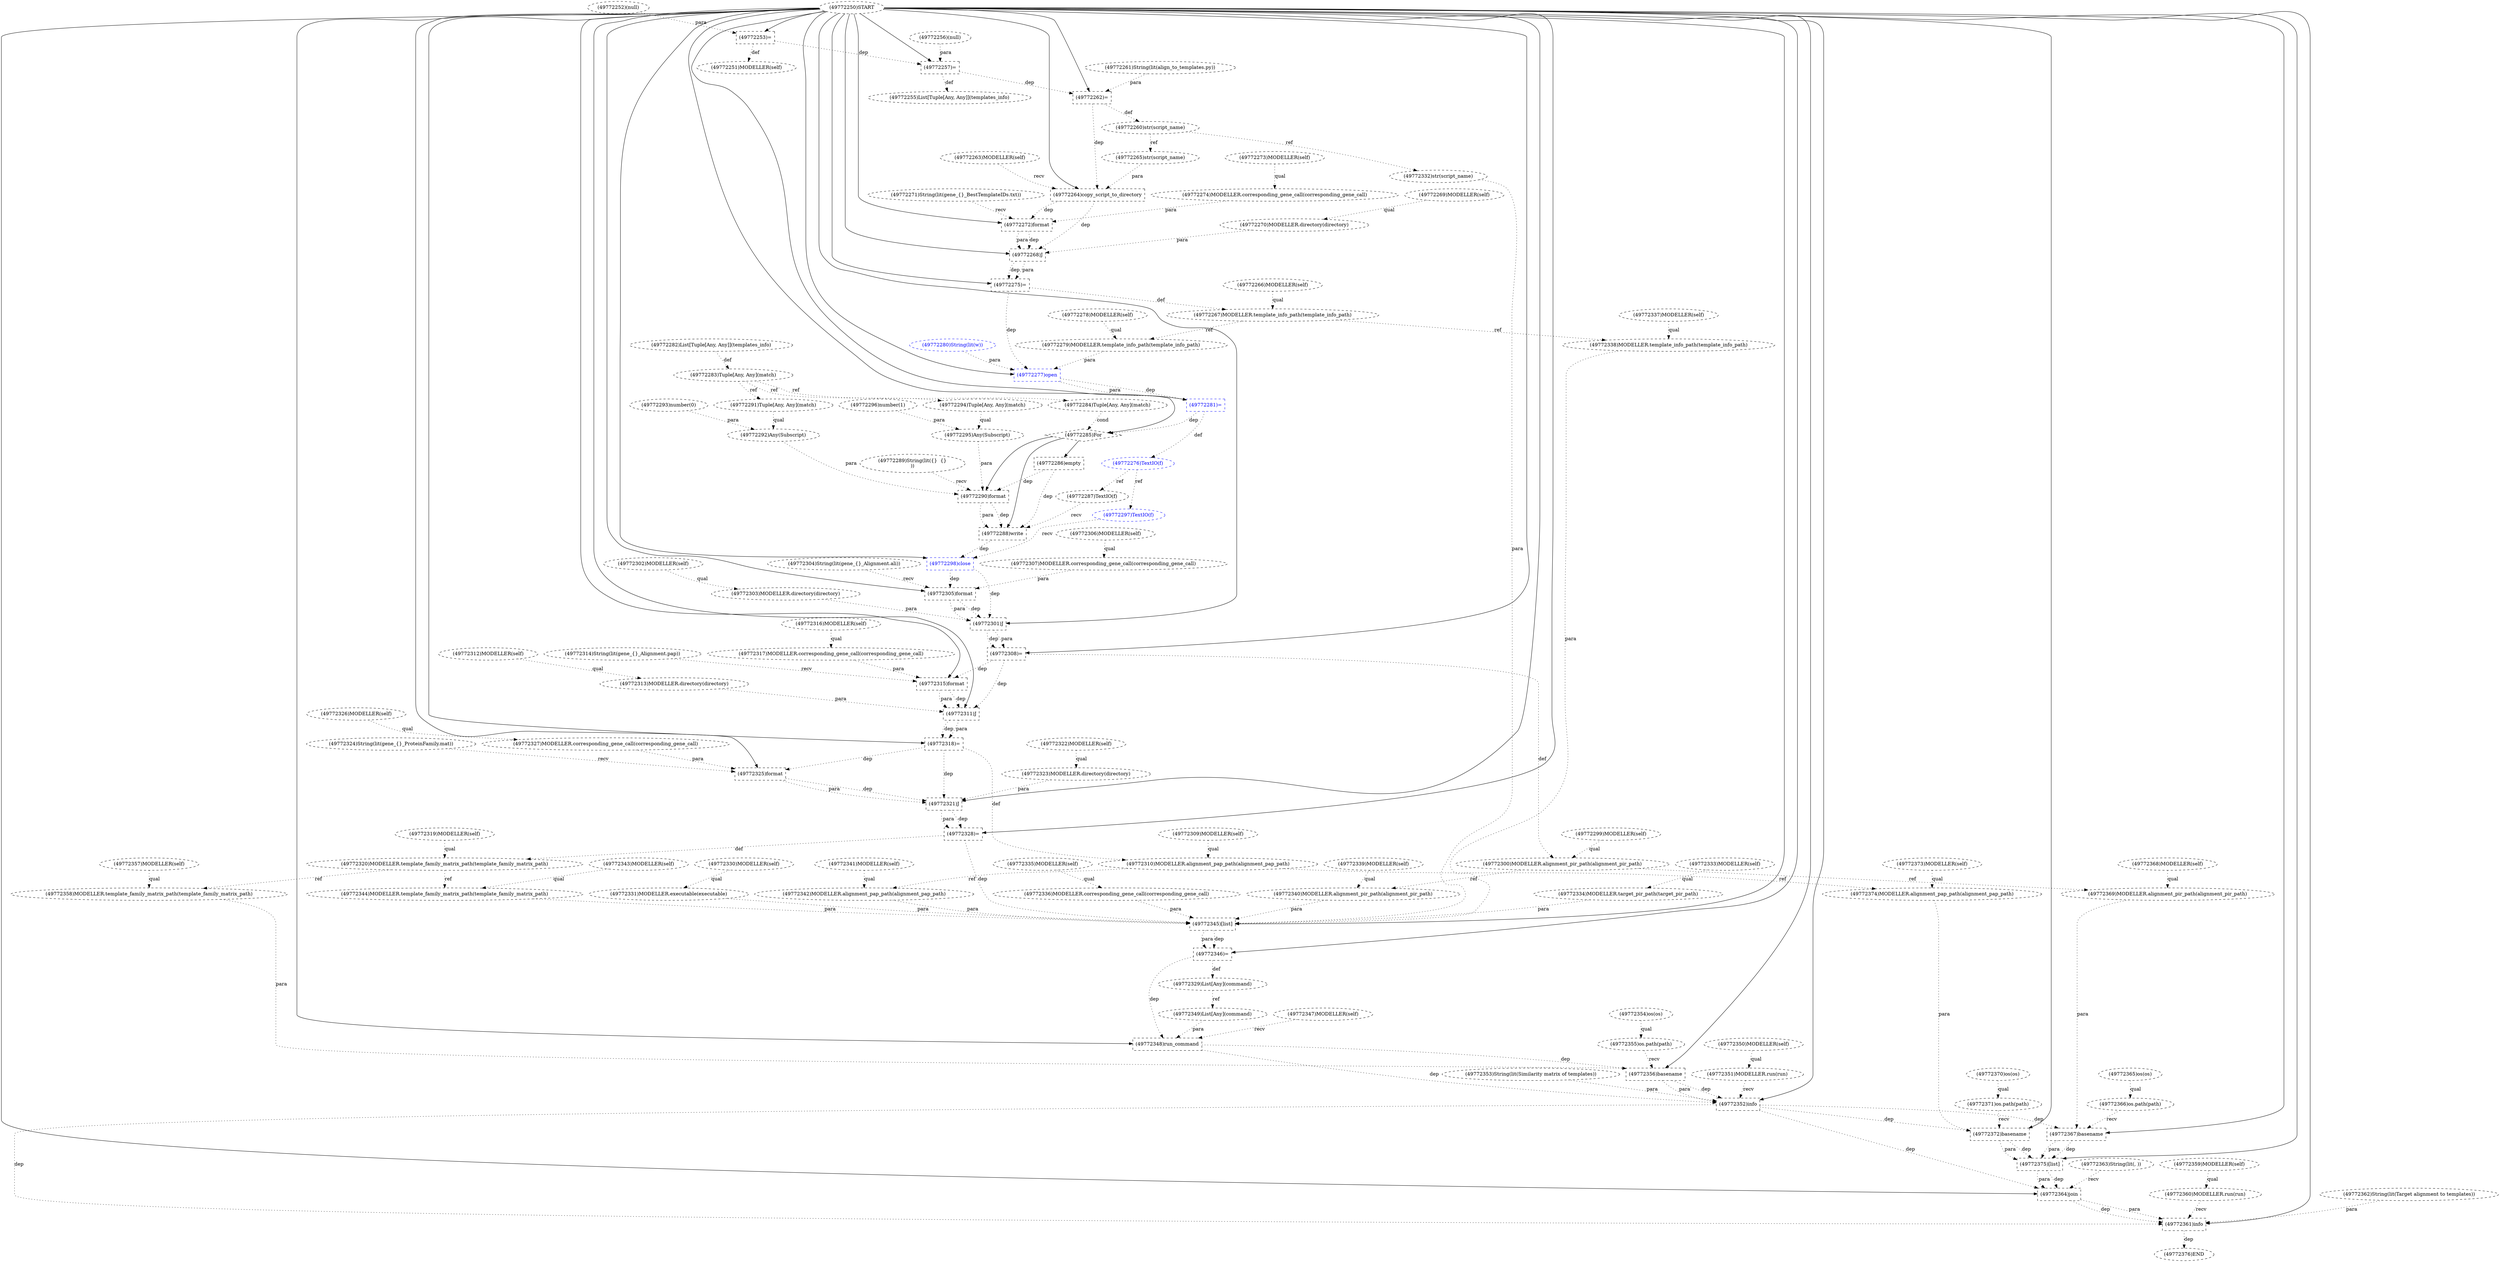 digraph G {
1 [label="(49772342)MODELLER.alignment_pap_path(alignment_pap_path)" shape=ellipse style=dashed]
2 [label="(49772290)format" shape=box style=dashed]
3 [label="(49772266)MODELLER(self)" shape=ellipse style=dashed]
4 [label="(49772312)MODELLER(self)" shape=ellipse style=dashed]
5 [label="(49772269)MODELLER(self)" shape=ellipse style=dashed]
6 [label="(49772278)MODELLER(self)" shape=ellipse style=dashed]
7 [label="(49772358)MODELLER.template_family_matrix_path(template_family_matrix_path)" shape=ellipse style=dashed]
8 [label="(49772256)(null)" shape=ellipse style=dashed]
9 [label="(49772267)MODELLER.template_info_path(template_info_path)" shape=ellipse style=dashed]
10 [label="(49772364)join" shape=box style=dashed]
11 [label="(49772370)os(os)" shape=ellipse style=dashed]
12 [label="(49772257)=" shape=box style=dashed]
13 [label="(49772284)Tuple[Any, Any](match)" shape=ellipse style=dashed]
14 [label="(49772265)str(script_name)" shape=ellipse style=dashed]
15 [label="(49772376)END" style=dashed]
16 [label="(49772334)MODELLER.target_pir_path(target_pir_path)" shape=ellipse style=dashed]
17 [label="(49772338)MODELLER.template_info_path(template_info_path)" shape=ellipse style=dashed]
18 [label="(49772348)run_command" shape=box style=dashed]
19 [label="(49772263)MODELLER(self)" shape=ellipse style=dashed]
20 [label="(49772299)MODELLER(self)" shape=ellipse style=dashed]
21 [label="(49772300)MODELLER.alignment_pir_path(alignment_pir_path)" shape=ellipse style=dashed]
22 [label="(49772264)copy_script_to_directory" shape=box style=dashed]
23 [label="(49772288)write" shape=box style=dashed]
24 [label="(49772261)String(lit(align_to_templates.py))" shape=ellipse style=dashed]
25 [label="(49772296)number(1)" shape=ellipse style=dashed]
26 [label="(49772317)MODELLER.corresponding_gene_call(corresponding_gene_call)" shape=ellipse style=dashed]
27 [label="(49772322)MODELLER(self)" shape=ellipse style=dashed]
28 [label="(49772321)J" shape=box style=dashed]
29 [label="(49772315)format" shape=box style=dashed]
30 [label="(49772371)os.path(path)" shape=ellipse style=dashed]
31 [label="(49772369)MODELLER.alignment_pir_path(alignment_pir_path)" shape=ellipse style=dashed]
32 [label="(49772375)[list]" shape=box style=dashed]
33 [label="(49772319)MODELLER(self)" shape=ellipse style=dashed]
34 [label="(49772356)basename" shape=box style=dashed]
35 [label="(49772320)MODELLER.template_family_matrix_path(template_family_matrix_path)" shape=ellipse style=dashed]
36 [label="(49772347)MODELLER(self)" shape=ellipse style=dashed]
37 [label="(49772311)J" shape=box style=dashed]
38 [label="(49772331)MODELLER.executable(executable)" shape=ellipse style=dashed]
39 [label="(49772337)MODELLER(self)" shape=ellipse style=dashed]
40 [label="(49772345)[list]" shape=box style=dashed]
41 [label="(49772357)MODELLER(self)" shape=ellipse style=dashed]
42 [label="(49772360)MODELLER.run(run)" shape=ellipse style=dashed]
43 [label="(49772335)MODELLER(self)" shape=ellipse style=dashed]
44 [label="(49772327)MODELLER.corresponding_gene_call(corresponding_gene_call)" shape=ellipse style=dashed]
45 [label="(49772318)=" shape=box style=dashed]
46 [label="(49772352)info" shape=box style=dashed]
47 [label="(49772268)J" shape=box style=dashed]
48 [label="(49772297)TextIO(f)" shape=ellipse style=dashed color=blue fontcolor=blue]
49 [label="(49772355)os.path(path)" shape=ellipse style=dashed]
50 [label="(49772313)MODELLER.directory(directory)" shape=ellipse style=dashed]
51 [label="(49772251)MODELLER(self)" shape=ellipse style=dashed]
52 [label="(49772273)MODELLER(self)" shape=ellipse style=dashed]
53 [label="(49772316)MODELLER(self)" shape=ellipse style=dashed]
54 [label="(49772344)MODELLER.template_family_matrix_path(template_family_matrix_path)" shape=ellipse style=dashed]
55 [label="(49772309)MODELLER(self)" shape=ellipse style=dashed]
56 [label="(49772287)TextIO(f)" shape=ellipse style=dashed]
57 [label="(49772307)MODELLER.corresponding_gene_call(corresponding_gene_call)" shape=ellipse style=dashed]
58 [label="(49772323)MODELLER.directory(directory)" shape=ellipse style=dashed]
59 [label="(49772303)MODELLER.directory(directory)" shape=ellipse style=dashed]
60 [label="(49772374)MODELLER.alignment_pap_path(alignment_pap_path)" shape=ellipse style=dashed]
61 [label="(49772255)List[Tuple[Any, Any]](templates_info)" shape=ellipse style=dashed]
62 [label="(49772289)String(lit({}	{}
))" shape=ellipse style=dashed]
63 [label="(49772330)MODELLER(self)" shape=ellipse style=dashed]
64 [label="(49772353)String(lit(Similarity matrix of templates))" shape=ellipse style=dashed]
65 [label="(49772252)(null)" shape=ellipse style=dashed]
66 [label="(49772274)MODELLER.corresponding_gene_call(corresponding_gene_call)" shape=ellipse style=dashed]
67 [label="(49772314)String(lit(gene_{}_Alignment.pap))" shape=ellipse style=dashed]
68 [label="(49772328)=" shape=box style=dashed]
69 [label="(49772349)List[Any](command)" shape=ellipse style=dashed]
70 [label="(49772250)START" style=dashed]
71 [label="(49772332)str(script_name)" shape=ellipse style=dashed]
72 [label="(49772351)MODELLER.run(run)" shape=ellipse style=dashed]
73 [label="(49772282)List[Tuple[Any, Any]](templates_info)" shape=ellipse style=dashed]
74 [label="(49772280)String(lit(w))" shape=ellipse style=dashed color=blue fontcolor=blue]
75 [label="(49772275)=" shape=box style=dashed]
76 [label="(49772277)open" shape=box style=dashed color=blue fontcolor=blue]
77 [label="(49772310)MODELLER.alignment_pap_path(alignment_pap_path)" shape=ellipse style=dashed]
78 [label="(49772341)MODELLER(self)" shape=ellipse style=dashed]
79 [label="(49772343)MODELLER(self)" shape=ellipse style=dashed]
80 [label="(49772362)String(lit(Target alignment to templates))" shape=ellipse style=dashed]
81 [label="(49772279)MODELLER.template_info_path(template_info_path)" shape=ellipse style=dashed]
82 [label="(49772333)MODELLER(self)" shape=ellipse style=dashed]
83 [label="(49772260)str(script_name)" shape=ellipse style=dashed]
84 [label="(49772281)=" shape=box style=dashed color=blue fontcolor=blue]
85 [label="(49772298)close" shape=box style=dashed color=blue fontcolor=blue]
86 [label="(49772253)=" shape=box style=dashed]
87 [label="(49772270)MODELLER.directory(directory)" shape=ellipse style=dashed]
88 [label="(49772292)Any(Subscript)" shape=ellipse style=dashed]
89 [label="(49772365)os(os)" shape=ellipse style=dashed]
90 [label="(49772361)info" shape=box style=dashed]
91 [label="(49772354)os(os)" shape=ellipse style=dashed]
92 [label="(49772366)os.path(path)" shape=ellipse style=dashed]
93 [label="(49772286)empty" shape=box style=dashed]
94 [label="(49772285)For" shape=diamond style=dashed]
95 [label="(49772336)MODELLER.corresponding_gene_call(corresponding_gene_call)" shape=ellipse style=dashed]
96 [label="(49772308)=" shape=box style=dashed]
97 [label="(49772350)MODELLER(self)" shape=ellipse style=dashed]
98 [label="(49772302)MODELLER(self)" shape=ellipse style=dashed]
99 [label="(49772283)Tuple[Any, Any](match)" shape=ellipse style=dashed]
100 [label="(49772295)Any(Subscript)" shape=ellipse style=dashed]
101 [label="(49772367)basename" shape=box style=dashed]
102 [label="(49772305)format" shape=box style=dashed]
103 [label="(49772325)format" shape=box style=dashed]
104 [label="(49772272)format" shape=box style=dashed]
105 [label="(49772276)TextIO(f)" shape=ellipse style=dashed color=blue fontcolor=blue]
106 [label="(49772304)String(lit(gene_{}_Alignment.ali))" shape=ellipse style=dashed]
107 [label="(49772326)MODELLER(self)" shape=ellipse style=dashed]
108 [label="(49772363)String(lit(, ))" shape=ellipse style=dashed]
109 [label="(49772262)=" shape=box style=dashed]
110 [label="(49772329)List[Any](command)" shape=ellipse style=dashed]
111 [label="(49772301)J" shape=box style=dashed]
112 [label="(49772340)MODELLER.alignment_pir_path(alignment_pir_path)" shape=ellipse style=dashed]
113 [label="(49772324)String(lit(gene_{}_ProteinFamily.mat))" shape=ellipse style=dashed]
114 [label="(49772271)String(lit(gene_{}_BestTemplateIDs.txt))" shape=ellipse style=dashed]
115 [label="(49772306)MODELLER(self)" shape=ellipse style=dashed]
116 [label="(49772359)MODELLER(self)" shape=ellipse style=dashed]
117 [label="(49772291)Tuple[Any, Any](match)" shape=ellipse style=dashed]
118 [label="(49772373)MODELLER(self)" shape=ellipse style=dashed]
119 [label="(49772293)number(0)" shape=ellipse style=dashed]
120 [label="(49772346)=" shape=box style=dashed]
121 [label="(49772368)MODELLER(self)" shape=ellipse style=dashed]
122 [label="(49772339)MODELLER(self)" shape=ellipse style=dashed]
123 [label="(49772294)Tuple[Any, Any](match)" shape=ellipse style=dashed]
124 [label="(49772372)basename" shape=box style=dashed]
78 -> 1 [label="qual" style=dotted];
77 -> 1 [label="ref" style=dotted];
94 -> 2 [label="" style=solid];
62 -> 2 [label="recv" style=dotted];
88 -> 2 [label="para" style=dotted];
100 -> 2 [label="para" style=dotted];
93 -> 2 [label="dep" style=dotted];
41 -> 7 [label="qual" style=dotted];
35 -> 7 [label="ref" style=dotted];
3 -> 9 [label="qual" style=dotted];
75 -> 9 [label="def" style=dotted];
70 -> 10 [label="" style=solid];
108 -> 10 [label="recv" style=dotted];
32 -> 10 [label="dep" style=dotted];
32 -> 10 [label="para" style=dotted];
46 -> 10 [label="dep" style=dotted];
70 -> 12 [label="" style=solid];
8 -> 12 [label="para" style=dotted];
86 -> 12 [label="dep" style=dotted];
99 -> 13 [label="ref" style=dotted];
83 -> 14 [label="ref" style=dotted];
90 -> 15 [label="dep" style=dotted];
82 -> 16 [label="qual" style=dotted];
39 -> 17 [label="qual" style=dotted];
9 -> 17 [label="ref" style=dotted];
70 -> 18 [label="" style=solid];
36 -> 18 [label="recv" style=dotted];
69 -> 18 [label="para" style=dotted];
120 -> 18 [label="dep" style=dotted];
20 -> 21 [label="qual" style=dotted];
96 -> 21 [label="def" style=dotted];
70 -> 22 [label="" style=solid];
19 -> 22 [label="recv" style=dotted];
14 -> 22 [label="para" style=dotted];
109 -> 22 [label="dep" style=dotted];
94 -> 23 [label="" style=solid];
56 -> 23 [label="recv" style=dotted];
2 -> 23 [label="dep" style=dotted];
2 -> 23 [label="para" style=dotted];
93 -> 23 [label="dep" style=dotted];
53 -> 26 [label="qual" style=dotted];
70 -> 28 [label="" style=solid];
58 -> 28 [label="para" style=dotted];
103 -> 28 [label="dep" style=dotted];
103 -> 28 [label="para" style=dotted];
45 -> 28 [label="dep" style=dotted];
70 -> 29 [label="" style=solid];
67 -> 29 [label="recv" style=dotted];
26 -> 29 [label="para" style=dotted];
96 -> 29 [label="dep" style=dotted];
11 -> 30 [label="qual" style=dotted];
121 -> 31 [label="qual" style=dotted];
21 -> 31 [label="ref" style=dotted];
70 -> 32 [label="" style=solid];
101 -> 32 [label="dep" style=dotted];
101 -> 32 [label="para" style=dotted];
124 -> 32 [label="dep" style=dotted];
124 -> 32 [label="para" style=dotted];
70 -> 34 [label="" style=solid];
49 -> 34 [label="recv" style=dotted];
7 -> 34 [label="para" style=dotted];
18 -> 34 [label="dep" style=dotted];
33 -> 35 [label="qual" style=dotted];
68 -> 35 [label="def" style=dotted];
70 -> 37 [label="" style=solid];
50 -> 37 [label="para" style=dotted];
29 -> 37 [label="dep" style=dotted];
29 -> 37 [label="para" style=dotted];
96 -> 37 [label="dep" style=dotted];
63 -> 38 [label="qual" style=dotted];
70 -> 40 [label="" style=solid];
38 -> 40 [label="para" style=dotted];
71 -> 40 [label="para" style=dotted];
16 -> 40 [label="para" style=dotted];
95 -> 40 [label="para" style=dotted];
17 -> 40 [label="para" style=dotted];
112 -> 40 [label="para" style=dotted];
1 -> 40 [label="para" style=dotted];
54 -> 40 [label="para" style=dotted];
68 -> 40 [label="dep" style=dotted];
116 -> 42 [label="qual" style=dotted];
107 -> 44 [label="qual" style=dotted];
70 -> 45 [label="" style=solid];
37 -> 45 [label="dep" style=dotted];
37 -> 45 [label="para" style=dotted];
70 -> 46 [label="" style=solid];
72 -> 46 [label="recv" style=dotted];
64 -> 46 [label="para" style=dotted];
34 -> 46 [label="dep" style=dotted];
34 -> 46 [label="para" style=dotted];
18 -> 46 [label="dep" style=dotted];
70 -> 47 [label="" style=solid];
87 -> 47 [label="para" style=dotted];
104 -> 47 [label="dep" style=dotted];
104 -> 47 [label="para" style=dotted];
22 -> 47 [label="dep" style=dotted];
105 -> 48 [label="ref" style=dotted];
91 -> 49 [label="qual" style=dotted];
4 -> 50 [label="qual" style=dotted];
86 -> 51 [label="def" style=dotted];
79 -> 54 [label="qual" style=dotted];
35 -> 54 [label="ref" style=dotted];
105 -> 56 [label="ref" style=dotted];
115 -> 57 [label="qual" style=dotted];
27 -> 58 [label="qual" style=dotted];
98 -> 59 [label="qual" style=dotted];
118 -> 60 [label="qual" style=dotted];
77 -> 60 [label="ref" style=dotted];
12 -> 61 [label="def" style=dotted];
52 -> 66 [label="qual" style=dotted];
70 -> 68 [label="" style=solid];
28 -> 68 [label="dep" style=dotted];
28 -> 68 [label="para" style=dotted];
110 -> 69 [label="ref" style=dotted];
83 -> 71 [label="ref" style=dotted];
97 -> 72 [label="qual" style=dotted];
70 -> 75 [label="" style=solid];
47 -> 75 [label="dep" style=dotted];
47 -> 75 [label="para" style=dotted];
70 -> 76 [label="" style=solid];
81 -> 76 [label="para" style=dotted];
74 -> 76 [label="para" style=dotted];
75 -> 76 [label="dep" style=dotted];
55 -> 77 [label="qual" style=dotted];
45 -> 77 [label="def" style=dotted];
6 -> 81 [label="qual" style=dotted];
9 -> 81 [label="ref" style=dotted];
109 -> 83 [label="def" style=dotted];
70 -> 84 [label="" style=solid];
76 -> 84 [label="dep" style=dotted];
76 -> 84 [label="para" style=dotted];
70 -> 85 [label="" style=solid];
48 -> 85 [label="recv" style=dotted];
23 -> 85 [label="dep" style=dotted];
70 -> 86 [label="" style=solid];
65 -> 86 [label="para" style=dotted];
5 -> 87 [label="qual" style=dotted];
117 -> 88 [label="qual" style=dotted];
119 -> 88 [label="para" style=dotted];
70 -> 90 [label="" style=solid];
42 -> 90 [label="recv" style=dotted];
80 -> 90 [label="para" style=dotted];
10 -> 90 [label="dep" style=dotted];
10 -> 90 [label="para" style=dotted];
46 -> 90 [label="dep" style=dotted];
89 -> 92 [label="qual" style=dotted];
94 -> 93 [label="" style=solid];
70 -> 94 [label="" style=solid];
13 -> 94 [label="cond" style=dotted];
84 -> 94 [label="dep" style=dotted];
43 -> 95 [label="qual" style=dotted];
70 -> 96 [label="" style=solid];
111 -> 96 [label="dep" style=dotted];
111 -> 96 [label="para" style=dotted];
73 -> 99 [label="def" style=dotted];
123 -> 100 [label="qual" style=dotted];
25 -> 100 [label="para" style=dotted];
70 -> 101 [label="" style=solid];
92 -> 101 [label="recv" style=dotted];
31 -> 101 [label="para" style=dotted];
46 -> 101 [label="dep" style=dotted];
70 -> 102 [label="" style=solid];
106 -> 102 [label="recv" style=dotted];
57 -> 102 [label="para" style=dotted];
85 -> 102 [label="dep" style=dotted];
70 -> 103 [label="" style=solid];
113 -> 103 [label="recv" style=dotted];
44 -> 103 [label="para" style=dotted];
45 -> 103 [label="dep" style=dotted];
70 -> 104 [label="" style=solid];
114 -> 104 [label="recv" style=dotted];
66 -> 104 [label="para" style=dotted];
22 -> 104 [label="dep" style=dotted];
84 -> 105 [label="def" style=dotted];
70 -> 109 [label="" style=solid];
24 -> 109 [label="para" style=dotted];
12 -> 109 [label="dep" style=dotted];
120 -> 110 [label="def" style=dotted];
70 -> 111 [label="" style=solid];
59 -> 111 [label="para" style=dotted];
102 -> 111 [label="dep" style=dotted];
102 -> 111 [label="para" style=dotted];
85 -> 111 [label="dep" style=dotted];
122 -> 112 [label="qual" style=dotted];
21 -> 112 [label="ref" style=dotted];
99 -> 117 [label="ref" style=dotted];
70 -> 120 [label="" style=solid];
40 -> 120 [label="dep" style=dotted];
40 -> 120 [label="para" style=dotted];
99 -> 123 [label="ref" style=dotted];
70 -> 124 [label="" style=solid];
30 -> 124 [label="recv" style=dotted];
60 -> 124 [label="para" style=dotted];
46 -> 124 [label="dep" style=dotted];
}